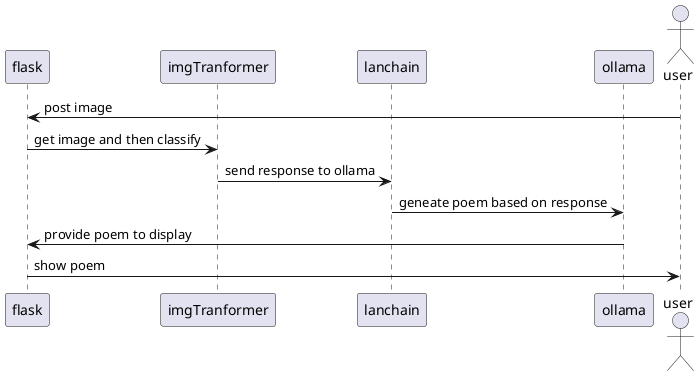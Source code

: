 @startuml
participant flask as w
participant imgTranformer as img
participant lanchain as lo
participant ollama as o
actor user as u

u -> w: post image
w -> img: get image and then classify
img -> lo: send response to ollama
lo -> o: geneate poem based on response
o -> w: provide poem to display
w -> u: show poem
@enduml